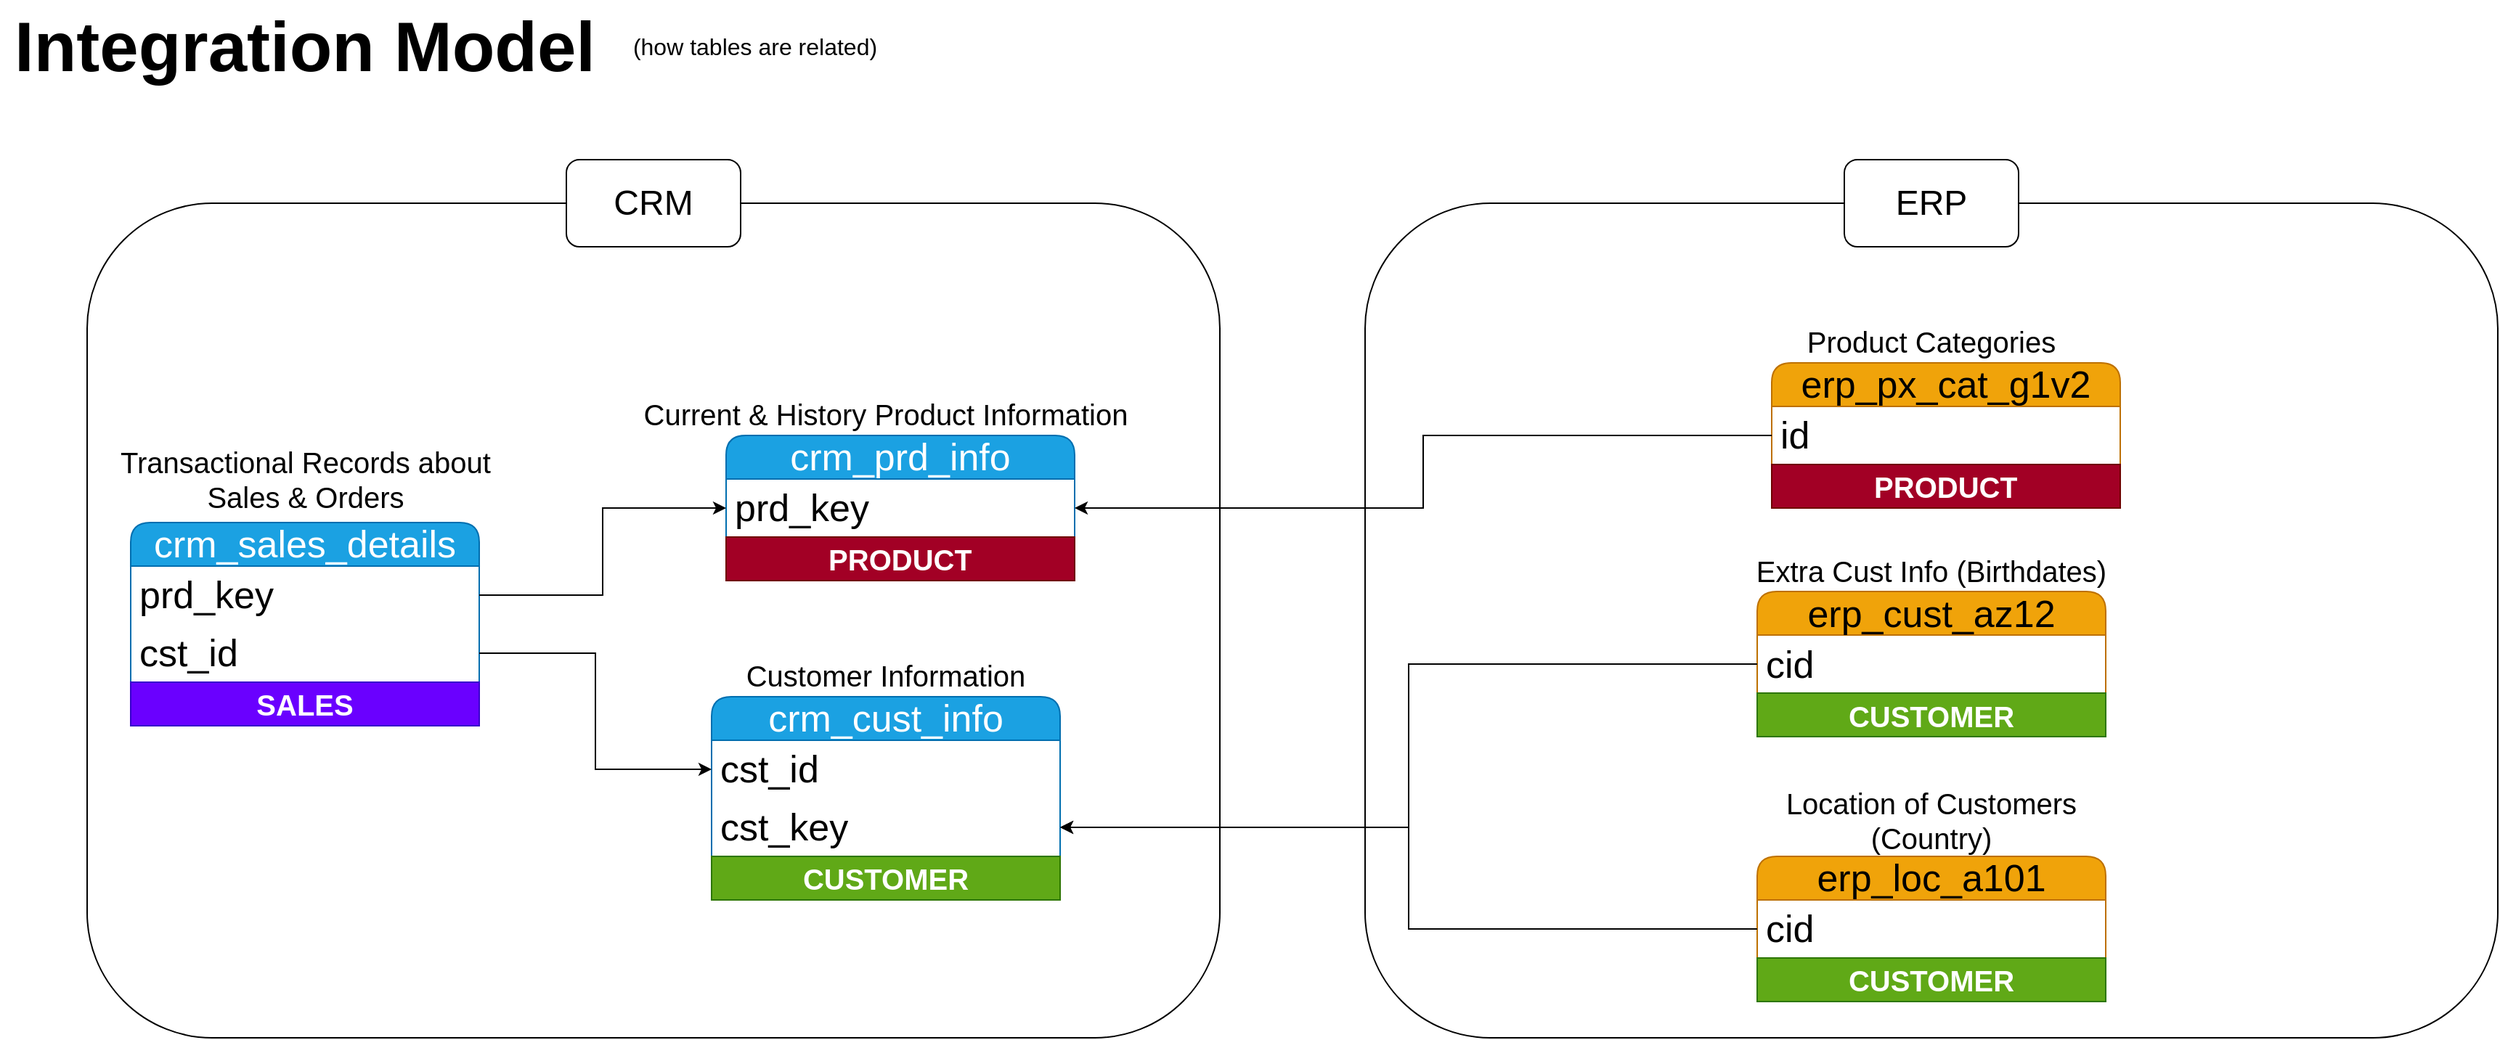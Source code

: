 <mxfile version="28.1.2">
  <diagram name="Page-1" id="0-xzM59fvYLE145vYj9E">
    <mxGraphModel dx="2835" dy="2956" grid="1" gridSize="10" guides="1" tooltips="1" connect="1" arrows="1" fold="1" page="1" pageScale="1" pageWidth="850" pageHeight="1100" math="0" shadow="0">
      <root>
        <mxCell id="0" />
        <mxCell id="1" parent="0" />
        <mxCell id="R0HyXD6rpBXpjfjKwFqV-43" value="" style="rounded=1;whiteSpace=wrap;html=1;fillColor=none;" vertex="1" parent="1">
          <mxGeometry x="740" y="110" width="780" height="575" as="geometry" />
        </mxCell>
        <mxCell id="R0HyXD6rpBXpjfjKwFqV-44" value="&lt;font style=&quot;font-size: 24px;&quot;&gt;ERP&lt;/font&gt;" style="rounded=1;whiteSpace=wrap;html=1;" vertex="1" parent="1">
          <mxGeometry x="1070" y="80" width="120" height="60" as="geometry" />
        </mxCell>
        <mxCell id="R0HyXD6rpBXpjfjKwFqV-41" value="" style="rounded=1;whiteSpace=wrap;html=1;fillColor=none;" vertex="1" parent="1">
          <mxGeometry x="-140" y="110" width="780" height="575" as="geometry" />
        </mxCell>
        <mxCell id="R0HyXD6rpBXpjfjKwFqV-1" value="&lt;font style=&quot;font-size: 48px;&quot;&gt;&lt;b style=&quot;&quot;&gt;Integration Model&lt;/b&gt;&lt;/font&gt;" style="text;html=1;align=center;verticalAlign=middle;whiteSpace=wrap;rounded=0;" vertex="1" parent="1">
          <mxGeometry x="-200" y="-30" width="420" height="64.25" as="geometry" />
        </mxCell>
        <mxCell id="R0HyXD6rpBXpjfjKwFqV-2" value="&lt;font style=&quot;font-size: 16px;&quot;&gt;(how tables are related)&lt;/font&gt;" style="text;html=1;align=center;verticalAlign=middle;whiteSpace=wrap;rounded=0;" vertex="1" parent="1">
          <mxGeometry x="220" y="-12.88" width="200" height="30" as="geometry" />
        </mxCell>
        <mxCell id="R0HyXD6rpBXpjfjKwFqV-3" value="crm_cust_info" style="swimlane;fontStyle=0;childLayout=stackLayout;horizontal=1;startSize=30;horizontalStack=0;resizeParent=1;resizeParentMax=0;resizeLast=0;collapsible=1;marginBottom=0;whiteSpace=wrap;html=1;rounded=1;fillColor=#1ba1e2;fontColor=#ffffff;strokeColor=#006EAF;fontSize=26;" vertex="1" parent="1">
          <mxGeometry x="290" y="450" width="240" height="140" as="geometry" />
        </mxCell>
        <mxCell id="R0HyXD6rpBXpjfjKwFqV-4" value="cst_id" style="text;strokeColor=none;fillColor=none;align=left;verticalAlign=middle;spacingLeft=4;spacingRight=4;overflow=hidden;points=[[0,0.5],[1,0.5]];portConstraint=eastwest;rotatable=0;whiteSpace=wrap;html=1;fontSize=26;" vertex="1" parent="R0HyXD6rpBXpjfjKwFqV-3">
          <mxGeometry y="30" width="240" height="40" as="geometry" />
        </mxCell>
        <mxCell id="R0HyXD6rpBXpjfjKwFqV-30" value="cst_key" style="text;strokeColor=none;fillColor=none;align=left;verticalAlign=middle;spacingLeft=4;spacingRight=4;overflow=hidden;points=[[0,0.5],[1,0.5]];portConstraint=eastwest;rotatable=0;whiteSpace=wrap;html=1;fontSize=26;" vertex="1" parent="R0HyXD6rpBXpjfjKwFqV-3">
          <mxGeometry y="70" width="240" height="40" as="geometry" />
        </mxCell>
        <mxCell id="R0HyXD6rpBXpjfjKwFqV-47" value="&lt;font style=&quot;font-size: 20px;&quot;&gt;&lt;b&gt;CUSTOMER&lt;/b&gt;&lt;/font&gt;" style="text;html=1;strokeColor=#2D7600;fillColor=#60a917;align=center;verticalAlign=middle;whiteSpace=wrap;overflow=hidden;fontColor=#ffffff;" vertex="1" parent="R0HyXD6rpBXpjfjKwFqV-3">
          <mxGeometry y="110" width="240" height="30" as="geometry" />
        </mxCell>
        <mxCell id="R0HyXD6rpBXpjfjKwFqV-7" value="&lt;font style=&quot;font-size: 20px;&quot;&gt;Customer Information&lt;/font&gt;" style="text;html=1;align=center;verticalAlign=middle;whiteSpace=wrap;rounded=0;" vertex="1" parent="1">
          <mxGeometry x="310" y="420" width="200" height="30" as="geometry" />
        </mxCell>
        <mxCell id="R0HyXD6rpBXpjfjKwFqV-10" value="crm_prd_info" style="swimlane;fontStyle=0;childLayout=stackLayout;horizontal=1;startSize=30;horizontalStack=0;resizeParent=1;resizeParentMax=0;resizeLast=0;collapsible=1;marginBottom=0;whiteSpace=wrap;html=1;rounded=1;fillColor=#1ba1e2;fontColor=#ffffff;strokeColor=#006EAF;fontSize=26;" vertex="1" parent="1">
          <mxGeometry x="300" y="270" width="240" height="100" as="geometry" />
        </mxCell>
        <mxCell id="R0HyXD6rpBXpjfjKwFqV-11" value="prd_key" style="text;strokeColor=none;fillColor=none;align=left;verticalAlign=middle;spacingLeft=4;spacingRight=4;overflow=hidden;points=[[0,0.5],[1,0.5]];portConstraint=eastwest;rotatable=0;whiteSpace=wrap;html=1;fontSize=26;" vertex="1" parent="R0HyXD6rpBXpjfjKwFqV-10">
          <mxGeometry y="30" width="240" height="40" as="geometry" />
        </mxCell>
        <mxCell id="R0HyXD6rpBXpjfjKwFqV-45" value="&lt;font style=&quot;font-size: 20px;&quot;&gt;&lt;b&gt;PRODUCT&lt;/b&gt;&lt;/font&gt;" style="text;html=1;strokeColor=#6F0000;fillColor=#a20025;align=center;verticalAlign=middle;whiteSpace=wrap;overflow=hidden;fontColor=#ffffff;" vertex="1" parent="R0HyXD6rpBXpjfjKwFqV-10">
          <mxGeometry y="70" width="240" height="30" as="geometry" />
        </mxCell>
        <mxCell id="R0HyXD6rpBXpjfjKwFqV-12" value="&lt;font style=&quot;font-size: 20px;&quot;&gt;Current &amp;amp; History Product Information&lt;/font&gt;" style="text;html=1;align=center;verticalAlign=middle;whiteSpace=wrap;rounded=0;" vertex="1" parent="1">
          <mxGeometry x="235" y="240" width="350" height="30" as="geometry" />
        </mxCell>
        <mxCell id="R0HyXD6rpBXpjfjKwFqV-15" value="crm_sales_details" style="swimlane;fontStyle=0;childLayout=stackLayout;horizontal=1;startSize=30;horizontalStack=0;resizeParent=1;resizeParentMax=0;resizeLast=0;collapsible=1;marginBottom=0;whiteSpace=wrap;html=1;rounded=1;fillColor=#1ba1e2;fontColor=#ffffff;strokeColor=#006EAF;fontSize=26;" vertex="1" parent="1">
          <mxGeometry x="-110" y="330" width="240" height="140" as="geometry" />
        </mxCell>
        <mxCell id="R0HyXD6rpBXpjfjKwFqV-16" value="prd_key" style="text;strokeColor=none;fillColor=none;align=left;verticalAlign=middle;spacingLeft=4;spacingRight=4;overflow=hidden;points=[[0,0.5],[1,0.5]];portConstraint=eastwest;rotatable=0;whiteSpace=wrap;html=1;fontSize=26;" vertex="1" parent="R0HyXD6rpBXpjfjKwFqV-15">
          <mxGeometry y="30" width="240" height="40" as="geometry" />
        </mxCell>
        <mxCell id="R0HyXD6rpBXpjfjKwFqV-18" value="cst_id" style="text;strokeColor=none;fillColor=none;align=left;verticalAlign=middle;spacingLeft=4;spacingRight=4;overflow=hidden;points=[[0,0.5],[1,0.5]];portConstraint=eastwest;rotatable=0;whiteSpace=wrap;html=1;fontSize=26;" vertex="1" parent="R0HyXD6rpBXpjfjKwFqV-15">
          <mxGeometry y="70" width="240" height="40" as="geometry" />
        </mxCell>
        <mxCell id="R0HyXD6rpBXpjfjKwFqV-50" value="&lt;span style=&quot;font-size: 20px;&quot;&gt;&lt;b&gt;SALES&lt;/b&gt;&lt;/span&gt;" style="text;html=1;strokeColor=#3700CC;fillColor=#6a00ff;align=center;verticalAlign=middle;whiteSpace=wrap;overflow=hidden;fontColor=#ffffff;" vertex="1" parent="R0HyXD6rpBXpjfjKwFqV-15">
          <mxGeometry y="110" width="240" height="30" as="geometry" />
        </mxCell>
        <mxCell id="R0HyXD6rpBXpjfjKwFqV-17" value="&lt;font style=&quot;font-size: 20px;&quot;&gt;Transactional Records about Sales &amp;amp; Orders&lt;/font&gt;" style="text;html=1;align=center;verticalAlign=middle;whiteSpace=wrap;rounded=0;" vertex="1" parent="1">
          <mxGeometry x="-137.5" y="270" width="295" height="60" as="geometry" />
        </mxCell>
        <mxCell id="R0HyXD6rpBXpjfjKwFqV-23" style="edgeStyle=orthogonalEdgeStyle;rounded=0;orthogonalLoop=1;jettySize=auto;html=1;entryX=0;entryY=0.5;entryDx=0;entryDy=0;" edge="1" parent="1" source="R0HyXD6rpBXpjfjKwFqV-18" target="R0HyXD6rpBXpjfjKwFqV-4">
          <mxGeometry relative="1" as="geometry" />
        </mxCell>
        <mxCell id="R0HyXD6rpBXpjfjKwFqV-24" style="edgeStyle=orthogonalEdgeStyle;rounded=0;orthogonalLoop=1;jettySize=auto;html=1;entryX=0;entryY=0.5;entryDx=0;entryDy=0;" edge="1" parent="1" source="R0HyXD6rpBXpjfjKwFqV-16" target="R0HyXD6rpBXpjfjKwFqV-11">
          <mxGeometry relative="1" as="geometry" />
        </mxCell>
        <mxCell id="R0HyXD6rpBXpjfjKwFqV-27" value="erp_cust_az12" style="swimlane;fontStyle=0;childLayout=stackLayout;horizontal=1;startSize=30;horizontalStack=0;resizeParent=1;resizeParentMax=0;resizeLast=0;collapsible=1;marginBottom=0;whiteSpace=wrap;html=1;rounded=1;fillColor=#f0a30a;strokeColor=#BD7000;fontSize=26;fontColor=#000000;" vertex="1" parent="1">
          <mxGeometry x="1010" y="377.5" width="240" height="100" as="geometry" />
        </mxCell>
        <mxCell id="R0HyXD6rpBXpjfjKwFqV-28" value="cid" style="text;strokeColor=none;fillColor=none;align=left;verticalAlign=middle;spacingLeft=4;spacingRight=4;overflow=hidden;points=[[0,0.5],[1,0.5]];portConstraint=eastwest;rotatable=0;whiteSpace=wrap;html=1;fontSize=26;" vertex="1" parent="R0HyXD6rpBXpjfjKwFqV-27">
          <mxGeometry y="30" width="240" height="40" as="geometry" />
        </mxCell>
        <mxCell id="R0HyXD6rpBXpjfjKwFqV-49" value="&lt;font style=&quot;font-size: 20px;&quot;&gt;&lt;b&gt;CUSTOMER&lt;/b&gt;&lt;/font&gt;" style="text;html=1;strokeColor=#2D7600;fillColor=#60a917;align=center;verticalAlign=middle;whiteSpace=wrap;overflow=hidden;fontColor=#ffffff;" vertex="1" parent="R0HyXD6rpBXpjfjKwFqV-27">
          <mxGeometry y="70" width="240" height="30" as="geometry" />
        </mxCell>
        <mxCell id="R0HyXD6rpBXpjfjKwFqV-29" value="&lt;font style=&quot;font-size: 20px;&quot;&gt;Extra Cust Info (Birthdates)&lt;/font&gt;" style="text;html=1;align=center;verticalAlign=middle;whiteSpace=wrap;rounded=0;" vertex="1" parent="1">
          <mxGeometry x="955" y="347.5" width="350" height="30" as="geometry" />
        </mxCell>
        <mxCell id="R0HyXD6rpBXpjfjKwFqV-31" style="edgeStyle=orthogonalEdgeStyle;rounded=0;orthogonalLoop=1;jettySize=auto;html=1;entryX=1;entryY=0.5;entryDx=0;entryDy=0;" edge="1" parent="1" source="R0HyXD6rpBXpjfjKwFqV-28" target="R0HyXD6rpBXpjfjKwFqV-30">
          <mxGeometry relative="1" as="geometry" />
        </mxCell>
        <mxCell id="R0HyXD6rpBXpjfjKwFqV-32" value="erp_loc_a101" style="swimlane;fontStyle=0;childLayout=stackLayout;horizontal=1;startSize=30;horizontalStack=0;resizeParent=1;resizeParentMax=0;resizeLast=0;collapsible=1;marginBottom=0;whiteSpace=wrap;html=1;rounded=1;fillColor=#f0a30a;strokeColor=#BD7000;fontSize=26;fontColor=#000000;" vertex="1" parent="1">
          <mxGeometry x="1010" y="560" width="240" height="100" as="geometry" />
        </mxCell>
        <mxCell id="R0HyXD6rpBXpjfjKwFqV-33" value="cid" style="text;strokeColor=none;fillColor=none;align=left;verticalAlign=middle;spacingLeft=4;spacingRight=4;overflow=hidden;points=[[0,0.5],[1,0.5]];portConstraint=eastwest;rotatable=0;whiteSpace=wrap;html=1;fontSize=26;" vertex="1" parent="R0HyXD6rpBXpjfjKwFqV-32">
          <mxGeometry y="30" width="240" height="40" as="geometry" />
        </mxCell>
        <mxCell id="R0HyXD6rpBXpjfjKwFqV-48" value="&lt;font style=&quot;font-size: 20px;&quot;&gt;&lt;b&gt;CUSTOMER&lt;/b&gt;&lt;/font&gt;" style="text;html=1;strokeColor=#2D7600;fillColor=#60a917;align=center;verticalAlign=middle;whiteSpace=wrap;overflow=hidden;fontColor=#ffffff;" vertex="1" parent="R0HyXD6rpBXpjfjKwFqV-32">
          <mxGeometry y="70" width="240" height="30" as="geometry" />
        </mxCell>
        <mxCell id="R0HyXD6rpBXpjfjKwFqV-36" value="erp_px_cat_g1v2" style="swimlane;fontStyle=0;childLayout=stackLayout;horizontal=1;startSize=30;horizontalStack=0;resizeParent=1;resizeParentMax=0;resizeLast=0;collapsible=1;marginBottom=0;whiteSpace=wrap;html=1;rounded=1;fillColor=#f0a30a;strokeColor=#BD7000;fontSize=26;fontColor=#000000;" vertex="1" parent="1">
          <mxGeometry x="1020" y="220" width="240" height="100" as="geometry" />
        </mxCell>
        <mxCell id="R0HyXD6rpBXpjfjKwFqV-38" value="id" style="text;strokeColor=none;fillColor=none;align=left;verticalAlign=middle;spacingLeft=4;spacingRight=4;overflow=hidden;points=[[0,0.5],[1,0.5]];portConstraint=eastwest;rotatable=0;whiteSpace=wrap;html=1;fontSize=26;" vertex="1" parent="R0HyXD6rpBXpjfjKwFqV-36">
          <mxGeometry y="30" width="240" height="40" as="geometry" />
        </mxCell>
        <mxCell id="R0HyXD6rpBXpjfjKwFqV-46" value="&lt;font style=&quot;font-size: 20px;&quot;&gt;&lt;b&gt;PRODUCT&lt;/b&gt;&lt;/font&gt;" style="text;html=1;strokeColor=#6F0000;fillColor=#a20025;align=center;verticalAlign=middle;whiteSpace=wrap;overflow=hidden;fontColor=#ffffff;" vertex="1" parent="R0HyXD6rpBXpjfjKwFqV-36">
          <mxGeometry y="70" width="240" height="30" as="geometry" />
        </mxCell>
        <mxCell id="R0HyXD6rpBXpjfjKwFqV-39" value="&lt;font style=&quot;font-size: 20px;&quot;&gt;Product Categories&lt;/font&gt;" style="text;html=1;align=center;verticalAlign=middle;whiteSpace=wrap;rounded=0;" vertex="1" parent="1">
          <mxGeometry x="955" y="190" width="350" height="30" as="geometry" />
        </mxCell>
        <mxCell id="R0HyXD6rpBXpjfjKwFqV-37" style="edgeStyle=orthogonalEdgeStyle;rounded=0;orthogonalLoop=1;jettySize=auto;html=1;entryX=1;entryY=0.5;entryDx=0;entryDy=0;" edge="1" parent="1" source="R0HyXD6rpBXpjfjKwFqV-38" target="R0HyXD6rpBXpjfjKwFqV-11">
          <mxGeometry relative="1" as="geometry">
            <mxPoint x="610" y="180" as="targetPoint" />
          </mxGeometry>
        </mxCell>
        <mxCell id="R0HyXD6rpBXpjfjKwFqV-42" value="&lt;font style=&quot;font-size: 24px;&quot;&gt;CRM&lt;/font&gt;" style="rounded=1;whiteSpace=wrap;html=1;" vertex="1" parent="1">
          <mxGeometry x="190" y="80" width="120" height="60" as="geometry" />
        </mxCell>
        <mxCell id="R0HyXD6rpBXpjfjKwFqV-35" style="edgeStyle=orthogonalEdgeStyle;rounded=0;orthogonalLoop=1;jettySize=auto;html=1;entryX=1;entryY=0.5;entryDx=0;entryDy=0;" edge="1" parent="1" source="R0HyXD6rpBXpjfjKwFqV-33" target="R0HyXD6rpBXpjfjKwFqV-30">
          <mxGeometry relative="1" as="geometry">
            <mxPoint x="775" y="610" as="targetPoint" />
          </mxGeometry>
        </mxCell>
        <mxCell id="R0HyXD6rpBXpjfjKwFqV-34" value="&lt;font style=&quot;font-size: 20px;&quot;&gt;Location of Customers (Country)&lt;/font&gt;" style="text;html=1;align=center;verticalAlign=middle;whiteSpace=wrap;rounded=0;" vertex="1" parent="1">
          <mxGeometry x="1010" y="520" width="240" height="30" as="geometry" />
        </mxCell>
      </root>
    </mxGraphModel>
  </diagram>
</mxfile>
